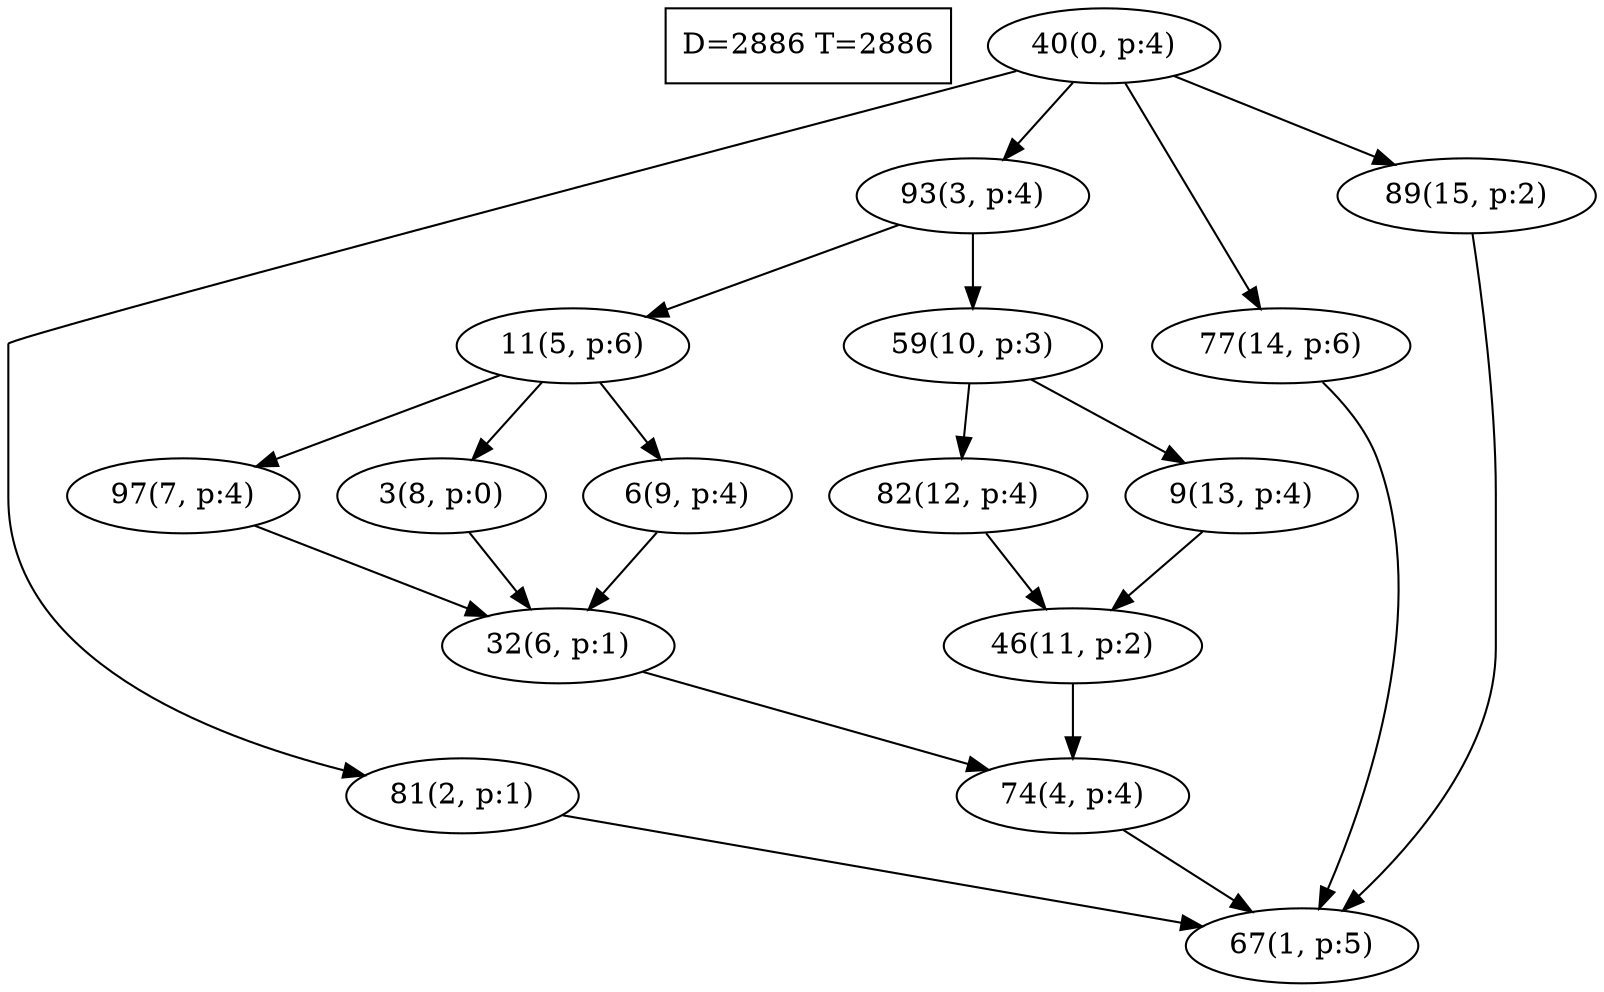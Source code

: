 digraph Task {
i [shape=box, label="D=2886 T=2886"]; 
0 [label="40(0, p:4)"];
1 [label="67(1, p:5)"];
2 [label="81(2, p:1)"];
3 [label="93(3, p:4)"];
4 [label="74(4, p:4)"];
5 [label="11(5, p:6)"];
6 [label="32(6, p:1)"];
7 [label="97(7, p:4)"];
8 [label="3(8, p:0)"];
9 [label="6(9, p:4)"];
10 [label="59(10, p:3)"];
11 [label="46(11, p:2)"];
12 [label="82(12, p:4)"];
13 [label="9(13, p:4)"];
14 [label="77(14, p:6)"];
15 [label="89(15, p:2)"];
0 -> 2;
0 -> 3;
0 -> 14;
0 -> 15;
2 -> 1;
3 -> 5;
3 -> 10;
4 -> 1;
5 -> 7;
5 -> 8;
5 -> 9;
6 -> 4;
7 -> 6;
8 -> 6;
9 -> 6;
10 -> 12;
10 -> 13;
11 -> 4;
12 -> 11;
13 -> 11;
14 -> 1;
15 -> 1;
}